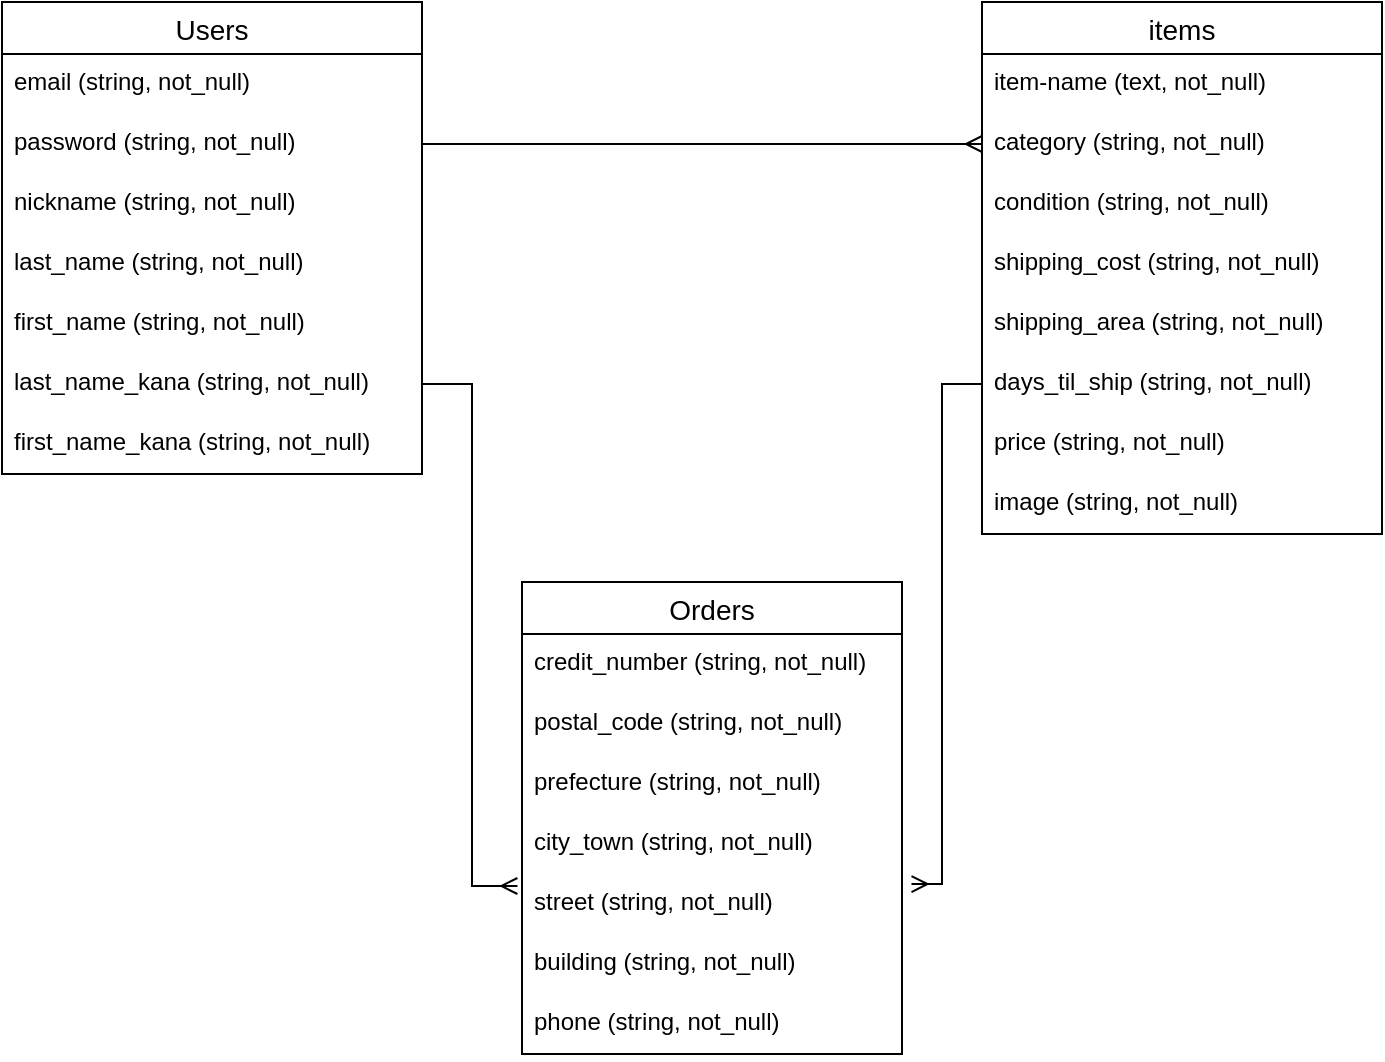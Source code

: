 <mxfile version="14.2.4" type="embed">
    <diagram id="3CIknndVIOyn-hMfpjOw" name="ページ1">
        <mxGraphModel dx="637" dy="586" grid="1" gridSize="10" guides="1" tooltips="1" connect="1" arrows="1" fold="1" page="1" pageScale="1" pageWidth="850" pageHeight="1100" math="0" shadow="0">
            <root>
                <mxCell id="0"/>
                <mxCell id="1" parent="0"/>
                <mxCell id="5rQ3HnFur7m1eFnSS-5a-2" value="Users" style="swimlane;fontStyle=0;childLayout=stackLayout;horizontal=1;startSize=26;horizontalStack=0;resizeParent=1;resizeParentMax=0;resizeLast=0;collapsible=1;marginBottom=0;align=center;fontSize=14;" vertex="1" parent="1">
                    <mxGeometry x="30" y="60" width="210" height="236" as="geometry"/>
                </mxCell>
                <mxCell id="5rQ3HnFur7m1eFnSS-5a-3" value="email (string, not_null)" style="text;strokeColor=none;fillColor=none;spacingLeft=4;spacingRight=4;overflow=hidden;rotatable=0;points=[[0,0.5],[1,0.5]];portConstraint=eastwest;fontSize=12;" vertex="1" parent="5rQ3HnFur7m1eFnSS-5a-2">
                    <mxGeometry y="26" width="210" height="30" as="geometry"/>
                </mxCell>
                <mxCell id="5rQ3HnFur7m1eFnSS-5a-4" value="password (string, not_null)" style="text;strokeColor=none;fillColor=none;spacingLeft=4;spacingRight=4;overflow=hidden;rotatable=0;points=[[0,0.5],[1,0.5]];portConstraint=eastwest;fontSize=12;" vertex="1" parent="5rQ3HnFur7m1eFnSS-5a-2">
                    <mxGeometry y="56" width="210" height="30" as="geometry"/>
                </mxCell>
                <mxCell id="5rQ3HnFur7m1eFnSS-5a-5" value="nickname (string, not_null)" style="text;strokeColor=none;fillColor=none;spacingLeft=4;spacingRight=4;overflow=hidden;rotatable=0;points=[[0,0.5],[1,0.5]];portConstraint=eastwest;fontSize=12;" vertex="1" parent="5rQ3HnFur7m1eFnSS-5a-2">
                    <mxGeometry y="86" width="210" height="30" as="geometry"/>
                </mxCell>
                <mxCell id="5rQ3HnFur7m1eFnSS-5a-7" value="last_name (string, not_null)" style="text;strokeColor=none;fillColor=none;spacingLeft=4;spacingRight=4;overflow=hidden;rotatable=0;points=[[0,0.5],[1,0.5]];portConstraint=eastwest;fontSize=12;" vertex="1" parent="5rQ3HnFur7m1eFnSS-5a-2">
                    <mxGeometry y="116" width="210" height="30" as="geometry"/>
                </mxCell>
                <mxCell id="5rQ3HnFur7m1eFnSS-5a-8" value="first_name (string, not_null)" style="text;strokeColor=none;fillColor=none;spacingLeft=4;spacingRight=4;overflow=hidden;rotatable=0;points=[[0,0.5],[1,0.5]];portConstraint=eastwest;fontSize=12;" vertex="1" parent="5rQ3HnFur7m1eFnSS-5a-2">
                    <mxGeometry y="146" width="210" height="30" as="geometry"/>
                </mxCell>
                <mxCell id="5rQ3HnFur7m1eFnSS-5a-10" value="last_name_kana (string, not_null)" style="text;strokeColor=none;fillColor=none;spacingLeft=4;spacingRight=4;overflow=hidden;rotatable=0;points=[[0,0.5],[1,0.5]];portConstraint=eastwest;fontSize=12;" vertex="1" parent="5rQ3HnFur7m1eFnSS-5a-2">
                    <mxGeometry y="176" width="210" height="30" as="geometry"/>
                </mxCell>
                <mxCell id="5rQ3HnFur7m1eFnSS-5a-11" value="first_name_kana (string, not_null)" style="text;strokeColor=none;fillColor=none;spacingLeft=4;spacingRight=4;overflow=hidden;rotatable=0;points=[[0,0.5],[1,0.5]];portConstraint=eastwest;fontSize=12;" vertex="1" parent="5rQ3HnFur7m1eFnSS-5a-2">
                    <mxGeometry y="206" width="210" height="30" as="geometry"/>
                </mxCell>
                <mxCell id="5rQ3HnFur7m1eFnSS-5a-6" style="edgeStyle=orthogonalEdgeStyle;rounded=0;orthogonalLoop=1;jettySize=auto;html=1;exitX=1;exitY=0.5;exitDx=0;exitDy=0;endArrow=ERmany;endFill=0;strokeWidth=1;entryX=0;entryY=0.5;entryDx=0;entryDy=0;" edge="1" parent="1" source="5rQ3HnFur7m1eFnSS-5a-4" target="5rQ3HnFur7m1eFnSS-5a-14">
                    <mxGeometry relative="1" as="geometry">
                        <mxPoint x="530" y="131" as="targetPoint"/>
                    </mxGeometry>
                </mxCell>
                <mxCell id="5rQ3HnFur7m1eFnSS-5a-12" value="items" style="swimlane;fontStyle=0;childLayout=stackLayout;horizontal=1;startSize=26;horizontalStack=0;resizeParent=1;resizeParentMax=0;resizeLast=0;collapsible=1;marginBottom=0;align=center;fontSize=14;" vertex="1" parent="1">
                    <mxGeometry x="520" y="60" width="200" height="266" as="geometry"/>
                </mxCell>
                <mxCell id="5rQ3HnFur7m1eFnSS-5a-13" value="item-name (text, not_null)" style="text;strokeColor=none;fillColor=none;spacingLeft=4;spacingRight=4;overflow=hidden;rotatable=0;points=[[0,0.5],[1,0.5]];portConstraint=eastwest;fontSize=12;" vertex="1" parent="5rQ3HnFur7m1eFnSS-5a-12">
                    <mxGeometry y="26" width="200" height="30" as="geometry"/>
                </mxCell>
                <mxCell id="5rQ3HnFur7m1eFnSS-5a-14" value="category (string, not_null)" style="text;strokeColor=none;fillColor=none;spacingLeft=4;spacingRight=4;overflow=hidden;rotatable=0;points=[[0,0.5],[1,0.5]];portConstraint=eastwest;fontSize=12;" vertex="1" parent="5rQ3HnFur7m1eFnSS-5a-12">
                    <mxGeometry y="56" width="200" height="30" as="geometry"/>
                </mxCell>
                <mxCell id="5rQ3HnFur7m1eFnSS-5a-15" value="condition (string, not_null)" style="text;strokeColor=none;fillColor=none;spacingLeft=4;spacingRight=4;overflow=hidden;rotatable=0;points=[[0,0.5],[1,0.5]];portConstraint=eastwest;fontSize=12;" vertex="1" parent="5rQ3HnFur7m1eFnSS-5a-12">
                    <mxGeometry y="86" width="200" height="30" as="geometry"/>
                </mxCell>
                <mxCell id="5rQ3HnFur7m1eFnSS-5a-16" value="shipping_cost (string, not_null)" style="text;strokeColor=none;fillColor=none;spacingLeft=4;spacingRight=4;overflow=hidden;rotatable=0;points=[[0,0.5],[1,0.5]];portConstraint=eastwest;fontSize=12;" vertex="1" parent="5rQ3HnFur7m1eFnSS-5a-12">
                    <mxGeometry y="116" width="200" height="30" as="geometry"/>
                </mxCell>
                <mxCell id="5rQ3HnFur7m1eFnSS-5a-17" value="shipping_area (string, not_null)" style="text;strokeColor=none;fillColor=none;spacingLeft=4;spacingRight=4;overflow=hidden;rotatable=0;points=[[0,0.5],[1,0.5]];portConstraint=eastwest;fontSize=12;" vertex="1" parent="5rQ3HnFur7m1eFnSS-5a-12">
                    <mxGeometry y="146" width="200" height="30" as="geometry"/>
                </mxCell>
                <mxCell id="5rQ3HnFur7m1eFnSS-5a-18" value="days_til_ship (string, not_null)" style="text;strokeColor=none;fillColor=none;spacingLeft=4;spacingRight=4;overflow=hidden;rotatable=0;points=[[0,0.5],[1,0.5]];portConstraint=eastwest;fontSize=12;" vertex="1" parent="5rQ3HnFur7m1eFnSS-5a-12">
                    <mxGeometry y="176" width="200" height="30" as="geometry"/>
                </mxCell>
                <mxCell id="5rQ3HnFur7m1eFnSS-5a-19" value="price (string, not_null)" style="text;strokeColor=none;fillColor=none;spacingLeft=4;spacingRight=4;overflow=hidden;rotatable=0;points=[[0,0.5],[1,0.5]];portConstraint=eastwest;fontSize=12;" vertex="1" parent="5rQ3HnFur7m1eFnSS-5a-12">
                    <mxGeometry y="206" width="200" height="30" as="geometry"/>
                </mxCell>
                <mxCell id="5rQ3HnFur7m1eFnSS-5a-21" value="image (string, not_null)" style="text;strokeColor=none;fillColor=none;spacingLeft=4;spacingRight=4;overflow=hidden;rotatable=0;points=[[0,0.5],[1,0.5]];portConstraint=eastwest;fontSize=12;" vertex="1" parent="5rQ3HnFur7m1eFnSS-5a-12">
                    <mxGeometry y="236" width="200" height="30" as="geometry"/>
                </mxCell>
                <mxCell id="5rQ3HnFur7m1eFnSS-5a-22" value="Orders" style="swimlane;fontStyle=0;childLayout=stackLayout;horizontal=1;startSize=26;horizontalStack=0;resizeParent=1;resizeParentMax=0;resizeLast=0;collapsible=1;marginBottom=0;align=center;fontSize=14;" vertex="1" parent="1">
                    <mxGeometry x="290" y="350" width="190" height="236" as="geometry"/>
                </mxCell>
                <mxCell id="5rQ3HnFur7m1eFnSS-5a-23" value="credit_number (string, not_null)" style="text;strokeColor=none;fillColor=none;spacingLeft=4;spacingRight=4;overflow=hidden;rotatable=0;points=[[0,0.5],[1,0.5]];portConstraint=eastwest;fontSize=12;" vertex="1" parent="5rQ3HnFur7m1eFnSS-5a-22">
                    <mxGeometry y="26" width="190" height="30" as="geometry"/>
                </mxCell>
                <mxCell id="5rQ3HnFur7m1eFnSS-5a-24" value="postal_code (string, not_null)" style="text;strokeColor=none;fillColor=none;spacingLeft=4;spacingRight=4;overflow=hidden;rotatable=0;points=[[0,0.5],[1,0.5]];portConstraint=eastwest;fontSize=12;" vertex="1" parent="5rQ3HnFur7m1eFnSS-5a-22">
                    <mxGeometry y="56" width="190" height="30" as="geometry"/>
                </mxCell>
                <mxCell id="5rQ3HnFur7m1eFnSS-5a-25" value="prefecture (string, not_null)" style="text;strokeColor=none;fillColor=none;spacingLeft=4;spacingRight=4;overflow=hidden;rotatable=0;points=[[0,0.5],[1,0.5]];portConstraint=eastwest;fontSize=12;" vertex="1" parent="5rQ3HnFur7m1eFnSS-5a-22">
                    <mxGeometry y="86" width="190" height="30" as="geometry"/>
                </mxCell>
                <mxCell id="5rQ3HnFur7m1eFnSS-5a-26" value="city_town (string, not_null)" style="text;strokeColor=none;fillColor=none;spacingLeft=4;spacingRight=4;overflow=hidden;rotatable=0;points=[[0,0.5],[1,0.5]];portConstraint=eastwest;fontSize=12;" vertex="1" parent="5rQ3HnFur7m1eFnSS-5a-22">
                    <mxGeometry y="116" width="190" height="30" as="geometry"/>
                </mxCell>
                <mxCell id="5rQ3HnFur7m1eFnSS-5a-27" value="street (string, not_null)" style="text;strokeColor=none;fillColor=none;spacingLeft=4;spacingRight=4;overflow=hidden;rotatable=0;points=[[0,0.5],[1,0.5]];portConstraint=eastwest;fontSize=12;" vertex="1" parent="5rQ3HnFur7m1eFnSS-5a-22">
                    <mxGeometry y="146" width="190" height="30" as="geometry"/>
                </mxCell>
                <mxCell id="5rQ3HnFur7m1eFnSS-5a-28" value="building (string, not_null)" style="text;strokeColor=none;fillColor=none;spacingLeft=4;spacingRight=4;overflow=hidden;rotatable=0;points=[[0,0.5],[1,0.5]];portConstraint=eastwest;fontSize=12;" vertex="1" parent="5rQ3HnFur7m1eFnSS-5a-22">
                    <mxGeometry y="176" width="190" height="30" as="geometry"/>
                </mxCell>
                <mxCell id="5rQ3HnFur7m1eFnSS-5a-29" value="phone (string, not_null)" style="text;strokeColor=none;fillColor=none;spacingLeft=4;spacingRight=4;overflow=hidden;rotatable=0;points=[[0,0.5],[1,0.5]];portConstraint=eastwest;fontSize=12;" vertex="1" parent="5rQ3HnFur7m1eFnSS-5a-22">
                    <mxGeometry y="206" width="190" height="30" as="geometry"/>
                </mxCell>
                <mxCell id="5rQ3HnFur7m1eFnSS-5a-30" style="edgeStyle=orthogonalEdgeStyle;rounded=0;orthogonalLoop=1;jettySize=auto;html=1;endArrow=ERmany;endFill=0;strokeWidth=1;entryX=-0.012;entryY=0.2;entryDx=0;entryDy=0;entryPerimeter=0;" edge="1" parent="1" source="5rQ3HnFur7m1eFnSS-5a-10" target="5rQ3HnFur7m1eFnSS-5a-27">
                    <mxGeometry relative="1" as="geometry">
                        <mxPoint x="270" y="480" as="targetPoint"/>
                    </mxGeometry>
                </mxCell>
                <mxCell id="5rQ3HnFur7m1eFnSS-5a-31" style="edgeStyle=orthogonalEdgeStyle;rounded=0;orthogonalLoop=1;jettySize=auto;html=1;exitX=0;exitY=0.5;exitDx=0;exitDy=0;entryX=1.025;entryY=0.167;entryDx=0;entryDy=0;entryPerimeter=0;endArrow=ERmany;endFill=0;strokeWidth=1;" edge="1" parent="1" source="5rQ3HnFur7m1eFnSS-5a-18" target="5rQ3HnFur7m1eFnSS-5a-27">
                    <mxGeometry relative="1" as="geometry"/>
                </mxCell>
            </root>
        </mxGraphModel>
    </diagram>
</mxfile>